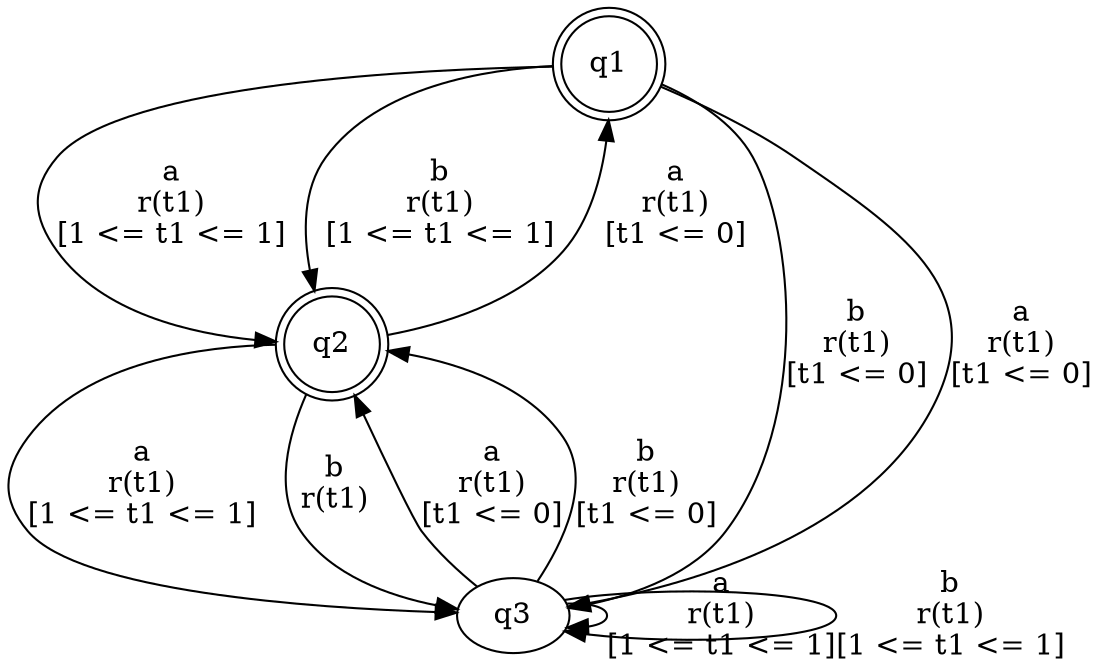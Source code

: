 digraph "tests_1/test2/solution300/solution" {
	q1[label=q1 shape=doublecircle]
	q2[label=q2 shape=doublecircle]
	q3[label=q3]
	q1 -> q2[label="a\nr(t1)\n[1 <= t1 <= 1]"]
	q2 -> q3[label="a\nr(t1)\n[1 <= t1 <= 1]"]
	q3 -> q3[label="a\nr(t1)\n[1 <= t1 <= 1]"]
	q3 -> q2[label="a\nr(t1)\n[t1 <= 0]"]
	q3 -> q3[label="b\nr(t1)\n[1 <= t1 <= 1]"]
	q3 -> q2[label="b\nr(t1)\n[t1 <= 0]"]
	q2 -> q1[label="a\nr(t1)\n[t1 <= 0]"]
	q2 -> q3[label="b\nr(t1)\n"]
	q1 -> q3[label="b\nr(t1)\n[t1 <= 0]"]
	q1 -> q3[label="a\nr(t1)\n[t1 <= 0]"]
	q1 -> q2[label="b\nr(t1)\n[1 <= t1 <= 1]"]
}
